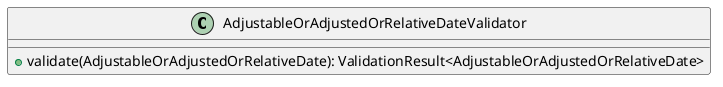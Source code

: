 @startuml

    class AdjustableOrAdjustedOrRelativeDateValidator [[AdjustableOrAdjustedOrRelativeDateValidator.html]] {
        +validate(AdjustableOrAdjustedOrRelativeDate): ValidationResult<AdjustableOrAdjustedOrRelativeDate>
    }

@enduml
